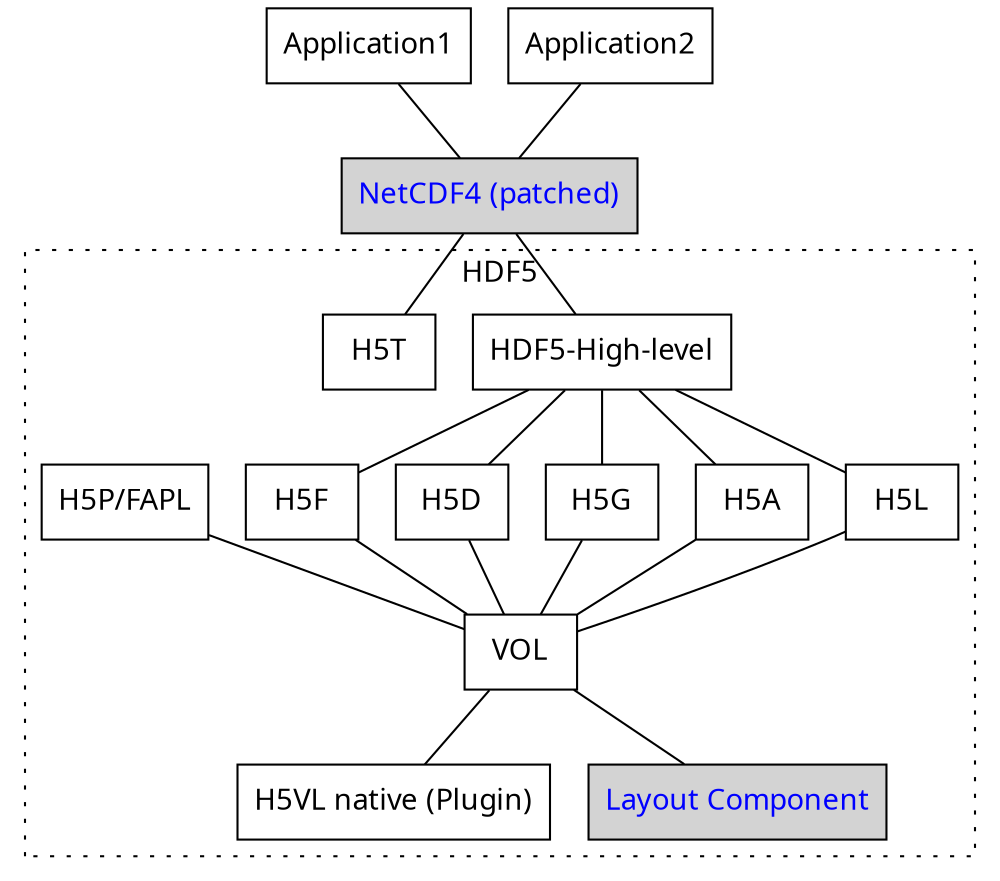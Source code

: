 graph changed {
  graph [fontname = "sans serif"];
  node [fontname = "sans serif", shape=box];
  edge [fontname = "sans serif"];

  {node [fontcolor=blue, style=filled] "NetCDF4 (patched)"}

  Application1 -- "NetCDF4 (patched)";

  Application2 -- "NetCDF4 (patched)";

  "NetCDF4 (patched)" -- "HDF5-High-level";
  "NetCDF4 (patched)" -- "H5T";

  subgraph cluster {
    graph[style=dotted];

    "H5T";

    VOL; # Which layout to choose: see H5Dlayout.c, do IO in: H5Dio.c ; H5Dread()

    "HDF5-High-level" -- H5F;
    "HDF5-High-level" -- H5D;
    "HDF5-High-level" -- H5G;
    "HDF5-High-level" -- H5A;
    "HDF5-High-level" -- H5L;

    H5F -- VOL;
    H5D -- VOL;
    H5G -- VOL;
    H5A -- VOL;
    H5L -- VOL;

    "H5P/FAPL" -- VOL

    VOL -- "H5VL native (Plugin)"

    node [fontcolor=blue, style=filled] "Layout Component"
    VOL -- "Layout Component"

    label="HDF5";
  }

  }
